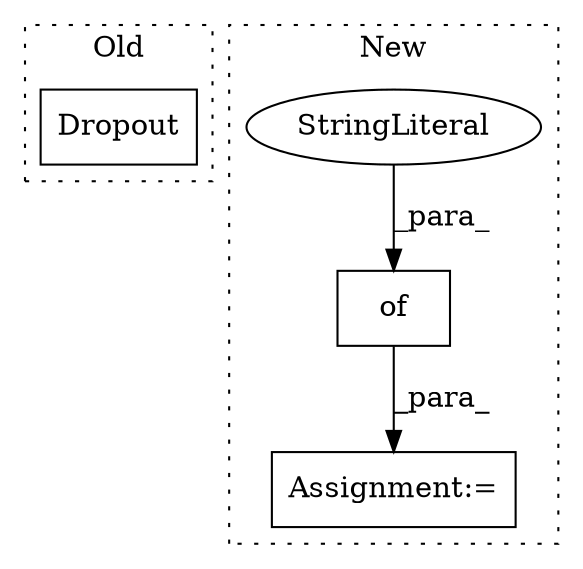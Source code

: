 digraph G {
subgraph cluster0 {
1 [label="Dropout" a="32" s="1678,1703" l="8,1" shape="box"];
label = "Old";
style="dotted";
}
subgraph cluster1 {
2 [label="of" a="32" s="1896,1966" l="3,1" shape="box"];
3 [label="StringLiteral" a="45" s="1899" l="10" shape="ellipse"];
4 [label="Assignment:=" a="7" s="1891" l="1" shape="box"];
label = "New";
style="dotted";
}
2 -> 4 [label="_para_"];
3 -> 2 [label="_para_"];
}